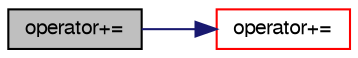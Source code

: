 digraph "operator+="
{
  bgcolor="transparent";
  edge [fontname="FreeSans",fontsize="10",labelfontname="FreeSans",labelfontsize="10"];
  node [fontname="FreeSans",fontsize="10",shape=record];
  rankdir="LR";
  Node6162 [label="operator+=",height=0.2,width=0.4,color="black", fillcolor="grey75", style="filled", fontcolor="black"];
  Node6162 -> Node6163 [color="midnightblue",fontsize="10",style="solid",fontname="FreeSans"];
  Node6163 [label="operator+=",height=0.2,width=0.4,color="red",URL="$a22358.html#a3b35570cf4d5c9f6922532e61ce4cdd4"];
}
